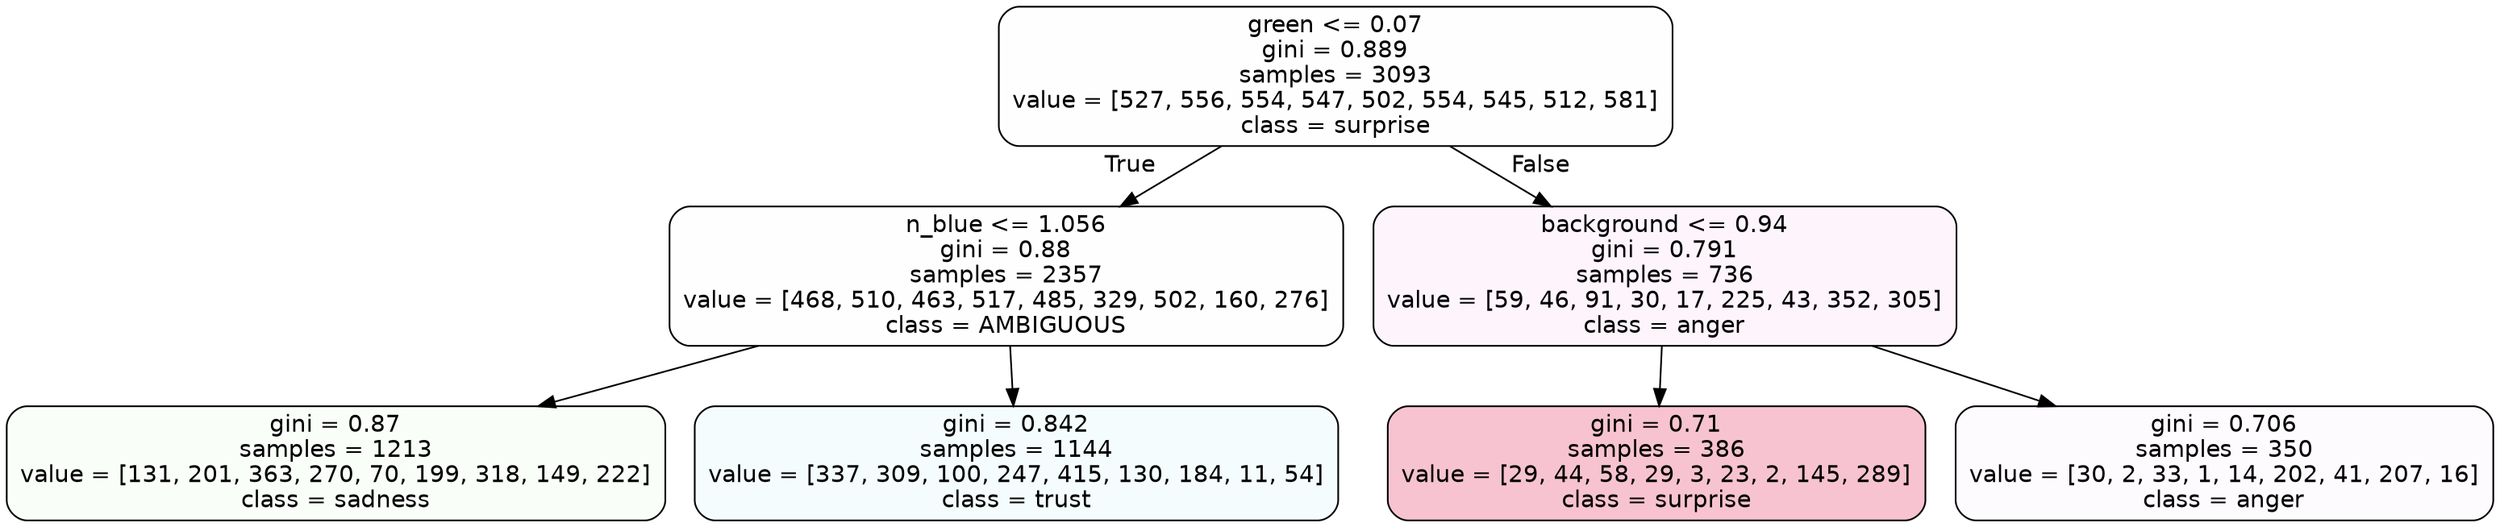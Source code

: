 digraph Tree {
node [shape=box, style="filled, rounded", color="black", fontname=helvetica] ;
edge [fontname=helvetica] ;
0 [label="green <= 0.07\ngini = 0.889\nsamples = 3093\nvalue = [527, 556, 554, 547, 502, 554, 545, 512, 581]\nclass = surprise", fillcolor="#e5396401"] ;
1 [label="n_blue <= 1.056\ngini = 0.88\nsamples = 2357\nvalue = [468, 510, 463, 517, 485, 329, 502, 160, 276]\nclass = AMBIGUOUS", fillcolor="#39e58101"] ;
0 -> 1 [labeldistance=2.5, labelangle=45, headlabel="True"] ;
2 [label="gini = 0.87\nsamples = 1213\nvalue = [131, 201, 363, 270, 70, 199, 318, 149, 222]\nclass = sadness", fillcolor="#64e53907"] ;
1 -> 2 ;
3 [label="gini = 0.842\nsamples = 1144\nvalue = [337, 309, 100, 247, 415, 130, 184, 11, 54]\nclass = trust", fillcolor="#39d7e50e"] ;
1 -> 3 ;
4 [label="background <= 0.94\ngini = 0.791\nsamples = 736\nvalue = [59, 46, 91, 30, 17, 225, 43, 352, 305]\nclass = anger", fillcolor="#e539d70e"] ;
0 -> 4 [labeldistance=2.5, labelangle=-45, headlabel="False"] ;
5 [label="gini = 0.71\nsamples = 386\nvalue = [29, 44, 58, 29, 3, 23, 2, 145, 289]\nclass = surprise", fillcolor="#e539644d"] ;
4 -> 5 ;
6 [label="gini = 0.706\nsamples = 350\nvalue = [30, 2, 33, 1, 14, 202, 41, 207, 16]\nclass = anger", fillcolor="#e539d704"] ;
4 -> 6 ;
}